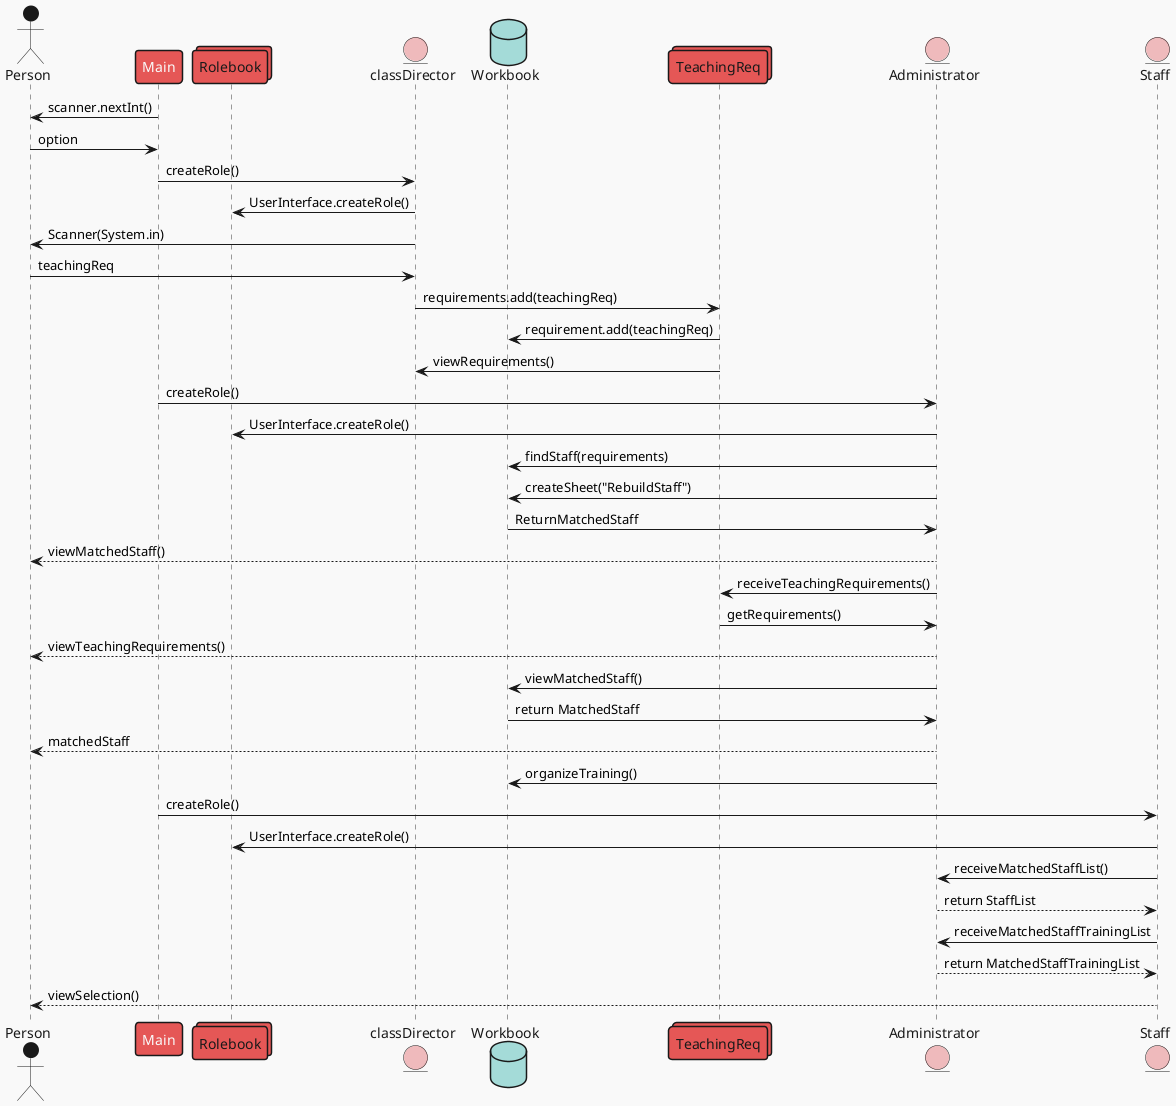 @startuml
!theme mars

actor Person as person

Main -> person : scanner.nextInt()
person -> Main : option

collections Rolebook as rolebook
entity classDirector as classDirector

Main -> classDirector : createRole()
classDirector -> rolebook : UserInterface.createRole()
classDirector -> person : Scanner(System.in)
person -> classDirector : teachingReq

database Workbook as workbook
collections TeachingReq as teachreq
classDirector -> teachreq : requirements.add(teachingReq)
teachreq -> workbook : requirement.add(teachingReq)
teachreq -> classDirector : viewRequirements()

entity Administrator as admin
Main -> admin : createRole()
admin-> rolebook : UserInterface.createRole()


admin -> workbook : findStaff(requirements)
admin -> workbook : createSheet("RebuildStaff")
workbook -> admin : ReturnMatchedStaff
admin --> person : viewMatchedStaff()
admin -> teachreq : receiveTeachingRequirements()
teachreq -> admin : getRequirements()
admin --> person : viewTeachingRequirements()
admin -> workbook : viewMatchedStaff()
workbook -> admin : return MatchedStaff
admin --> person : matchedStaff
admin -> workbook : organizeTraining()


entity Staff as staff
Main -> staff : createRole()
staff -> rolebook : UserInterface.createRole()
staff -> admin : receiveMatchedStaffList()
admin --> staff : return StaffList
staff -> admin : receiveMatchedStaffTrainingList
admin --> staff : return MatchedStaffTrainingList
staff --> person : viewSelection()



@enduml